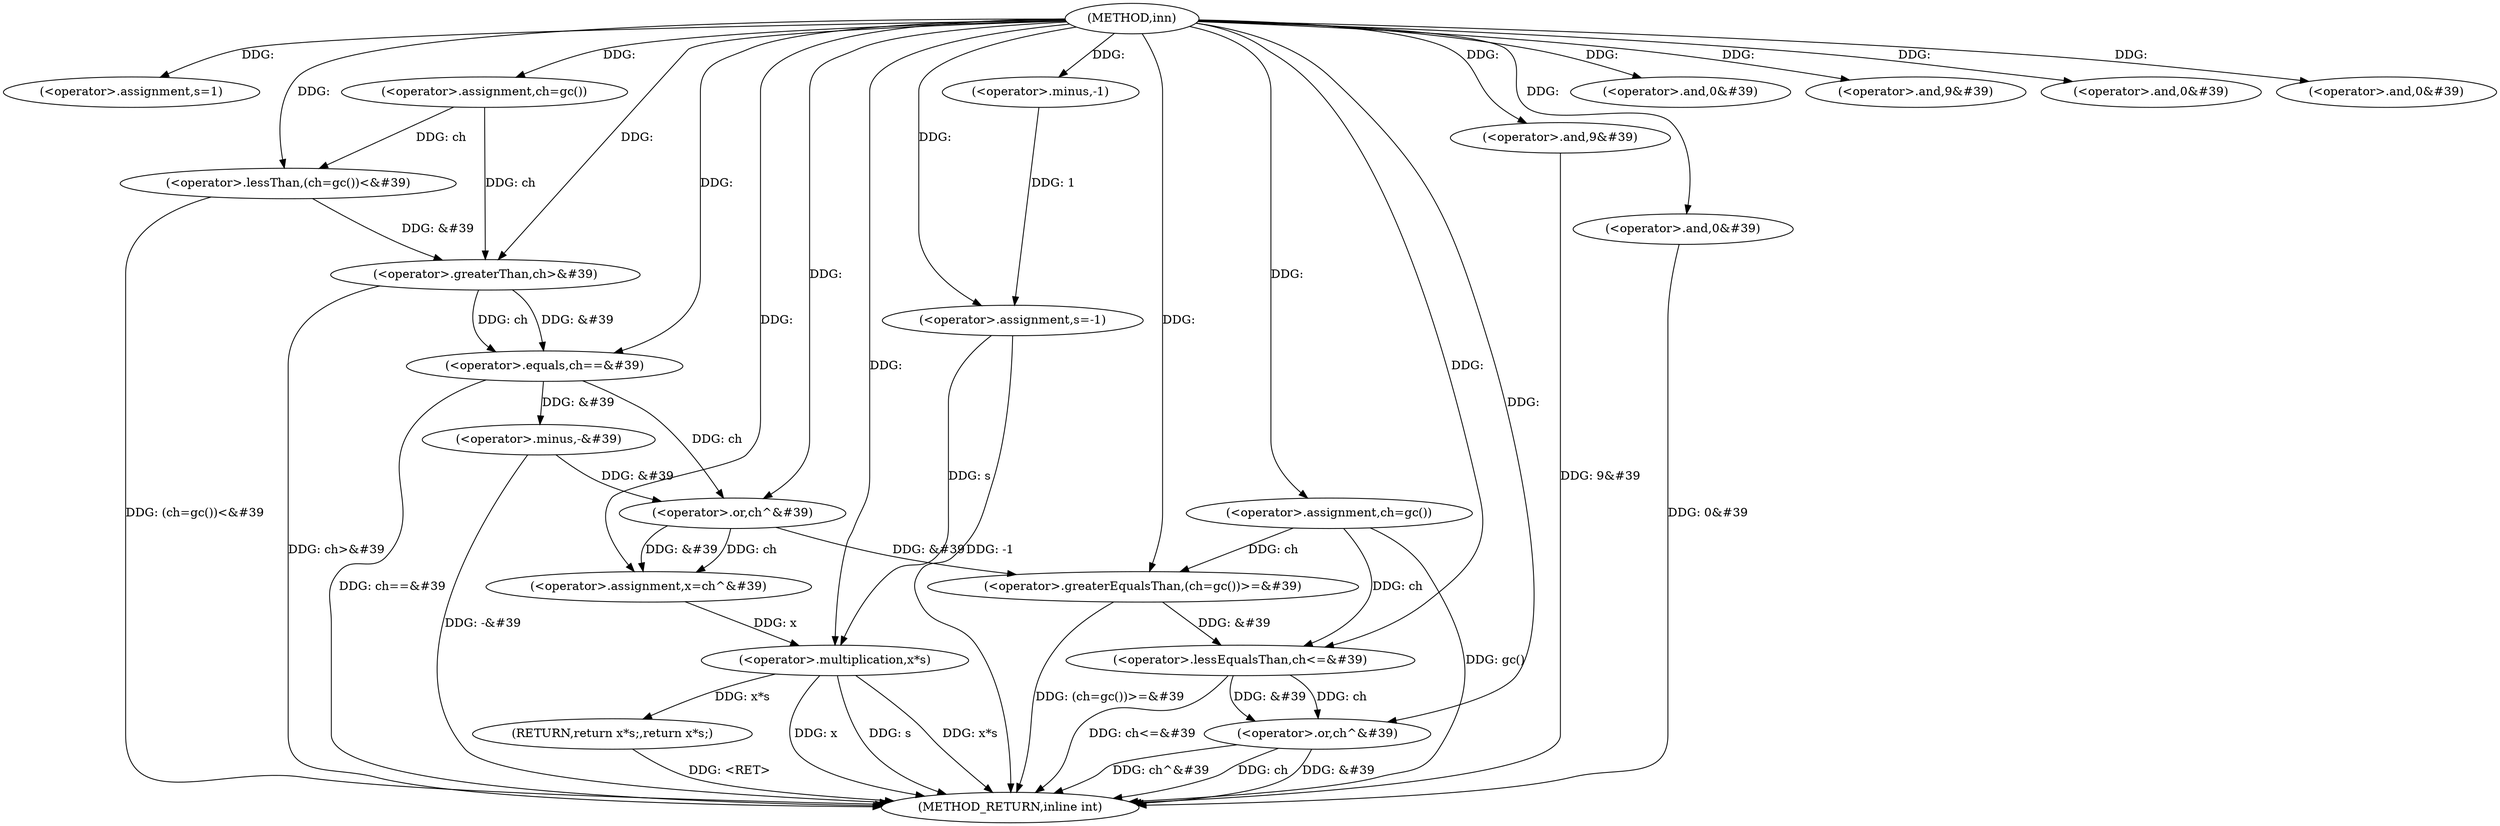 digraph "inn" {  
"1000206" [label = "(METHOD,inn)" ]
"1000277" [label = "(METHOD_RETURN,inline int)" ]
"1000211" [label = "(<operator>.assignment,s=1)" ]
"1000214" [label = "(<operator>.lessThan,(ch=gc())<&#39)" ]
"1000220" [label = "(<operator>.and,0&#39)" ]
"1000223" [label = "(<operator>.greaterThan,ch>&#39)" ]
"1000227" [label = "(<operator>.and,9&#39)" ]
"1000230" [label = "(<operator>.equals,ch==&#39)" ]
"1000234" [label = "(<operator>.minus,-&#39)" ]
"1000237" [label = "(<operator>.assignment,s=-1)" ]
"1000241" [label = "(<operator>.assignment,x=ch^&#39)" ]
"1000247" [label = "(<operator>.and,0&#39)" ]
"1000250" [label = "(<operator>.greaterEqualsThan,(ch=gc())>=&#39)" ]
"1000256" [label = "(<operator>.and,0&#39)" ]
"1000259" [label = "(<operator>.lessEqualsThan,ch<=&#39)" ]
"1000263" [label = "(<operator>.and,9&#39)" ]
"1000266" [label = "(<operator>.or,ch^&#39)" ]
"1000270" [label = "(<operator>.and,0&#39)" ]
"1000273" [label = "(RETURN,return x*s;,return x*s;)" ]
"1000274" [label = "(<operator>.multiplication,x*s)" ]
"1000215" [label = "(<operator>.assignment,ch=gc())" ]
"1000239" [label = "(<operator>.minus,-1)" ]
"1000243" [label = "(<operator>.or,ch^&#39)" ]
"1000251" [label = "(<operator>.assignment,ch=gc())" ]
  "1000273" -> "1000277"  [ label = "DDG: <RET>"] 
  "1000214" -> "1000277"  [ label = "DDG: (ch=gc())<&#39"] 
  "1000223" -> "1000277"  [ label = "DDG: ch>&#39"] 
  "1000230" -> "1000277"  [ label = "DDG: ch==&#39"] 
  "1000234" -> "1000277"  [ label = "DDG: -&#39"] 
  "1000237" -> "1000277"  [ label = "DDG: -1"] 
  "1000251" -> "1000277"  [ label = "DDG: gc()"] 
  "1000250" -> "1000277"  [ label = "DDG: (ch=gc())>=&#39"] 
  "1000259" -> "1000277"  [ label = "DDG: ch<=&#39"] 
  "1000263" -> "1000277"  [ label = "DDG: 9&#39"] 
  "1000266" -> "1000277"  [ label = "DDG: ch"] 
  "1000266" -> "1000277"  [ label = "DDG: &#39"] 
  "1000266" -> "1000277"  [ label = "DDG: ch^&#39"] 
  "1000270" -> "1000277"  [ label = "DDG: 0&#39"] 
  "1000274" -> "1000277"  [ label = "DDG: x"] 
  "1000274" -> "1000277"  [ label = "DDG: s"] 
  "1000274" -> "1000277"  [ label = "DDG: x*s"] 
  "1000206" -> "1000211"  [ label = "DDG: "] 
  "1000239" -> "1000237"  [ label = "DDG: 1"] 
  "1000243" -> "1000241"  [ label = "DDG: &#39"] 
  "1000243" -> "1000241"  [ label = "DDG: ch"] 
  "1000274" -> "1000273"  [ label = "DDG: x*s"] 
  "1000215" -> "1000214"  [ label = "DDG: ch"] 
  "1000206" -> "1000214"  [ label = "DDG: "] 
  "1000206" -> "1000220"  [ label = "DDG: "] 
  "1000215" -> "1000223"  [ label = "DDG: ch"] 
  "1000206" -> "1000223"  [ label = "DDG: "] 
  "1000214" -> "1000223"  [ label = "DDG: &#39"] 
  "1000206" -> "1000227"  [ label = "DDG: "] 
  "1000223" -> "1000230"  [ label = "DDG: ch"] 
  "1000206" -> "1000230"  [ label = "DDG: "] 
  "1000223" -> "1000230"  [ label = "DDG: &#39"] 
  "1000230" -> "1000234"  [ label = "DDG: &#39"] 
  "1000206" -> "1000237"  [ label = "DDG: "] 
  "1000206" -> "1000241"  [ label = "DDG: "] 
  "1000206" -> "1000247"  [ label = "DDG: "] 
  "1000251" -> "1000250"  [ label = "DDG: ch"] 
  "1000206" -> "1000250"  [ label = "DDG: "] 
  "1000243" -> "1000250"  [ label = "DDG: &#39"] 
  "1000206" -> "1000256"  [ label = "DDG: "] 
  "1000251" -> "1000259"  [ label = "DDG: ch"] 
  "1000206" -> "1000259"  [ label = "DDG: "] 
  "1000250" -> "1000259"  [ label = "DDG: &#39"] 
  "1000206" -> "1000263"  [ label = "DDG: "] 
  "1000259" -> "1000266"  [ label = "DDG: ch"] 
  "1000206" -> "1000266"  [ label = "DDG: "] 
  "1000259" -> "1000266"  [ label = "DDG: &#39"] 
  "1000206" -> "1000270"  [ label = "DDG: "] 
  "1000206" -> "1000215"  [ label = "DDG: "] 
  "1000206" -> "1000239"  [ label = "DDG: "] 
  "1000230" -> "1000243"  [ label = "DDG: ch"] 
  "1000206" -> "1000243"  [ label = "DDG: "] 
  "1000234" -> "1000243"  [ label = "DDG: &#39"] 
  "1000206" -> "1000251"  [ label = "DDG: "] 
  "1000241" -> "1000274"  [ label = "DDG: x"] 
  "1000206" -> "1000274"  [ label = "DDG: "] 
  "1000237" -> "1000274"  [ label = "DDG: s"] 
}
